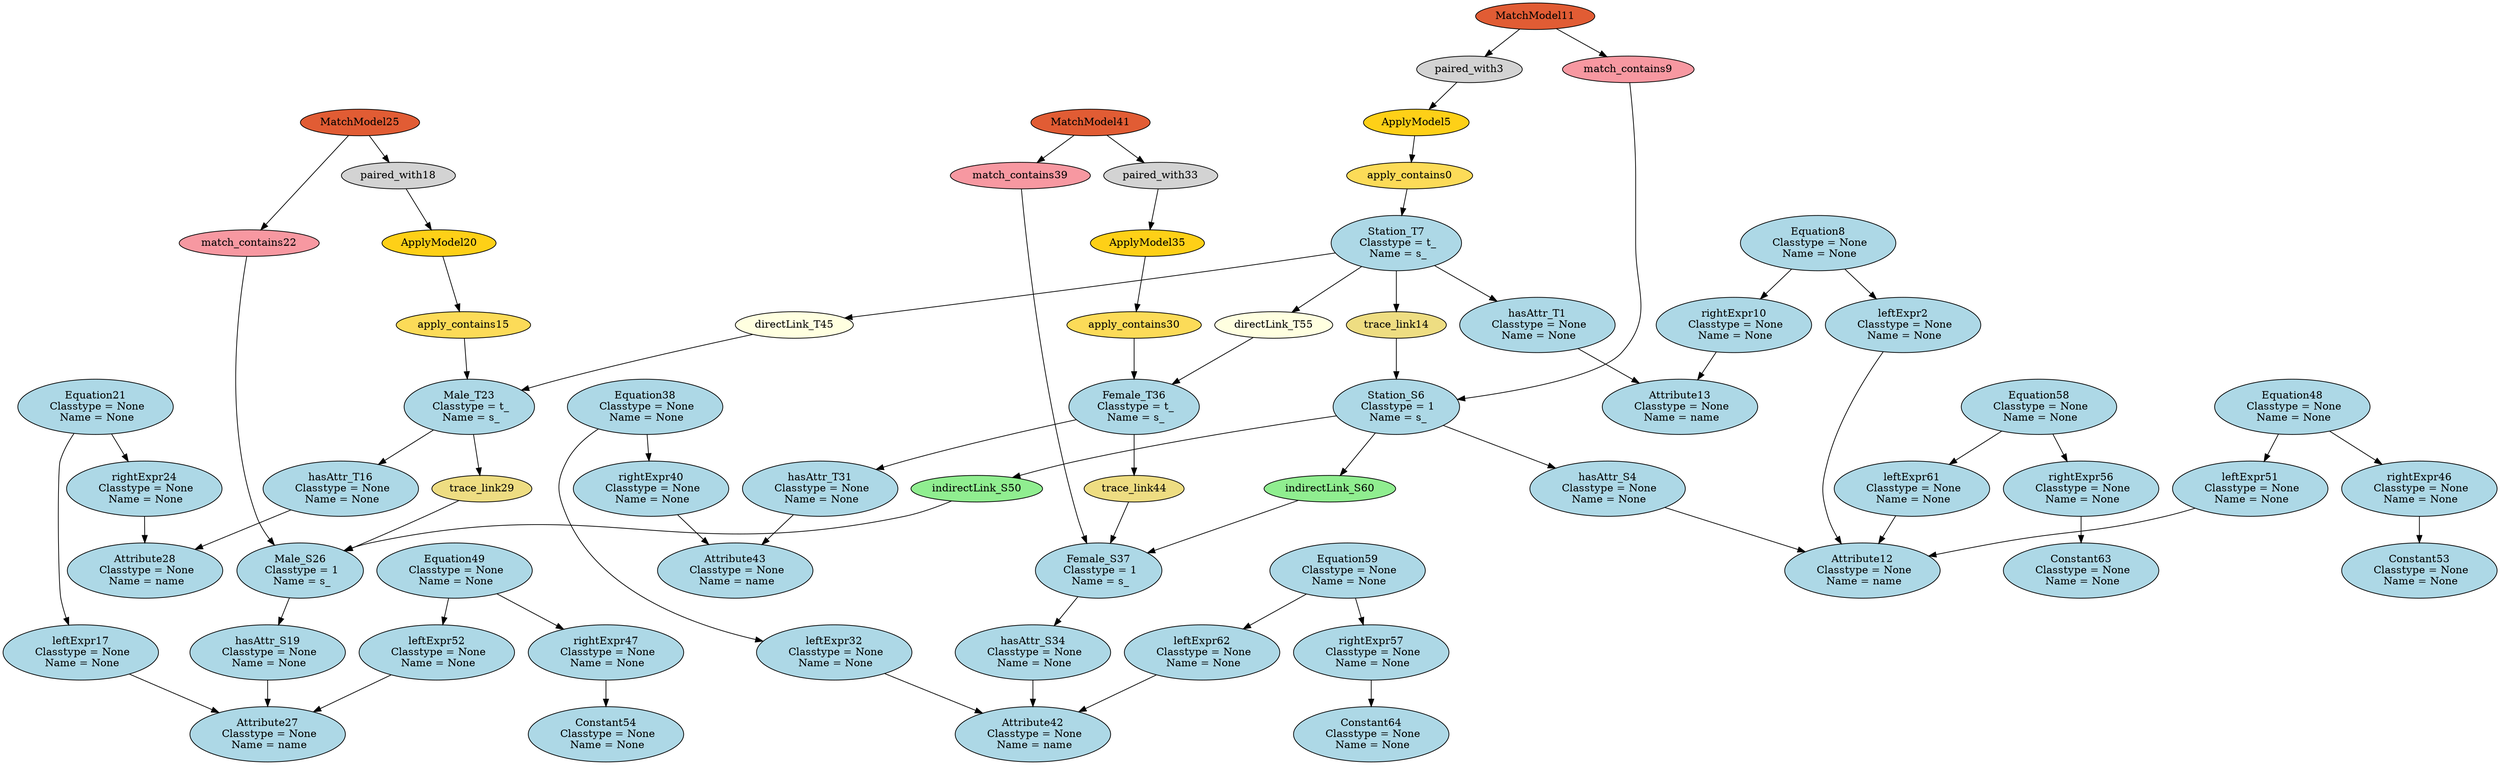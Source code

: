 digraph HEmptyPathCondition_HS2S_HM2M_HF2F_HSM2SM_HSF2SF {
apply_contains0 [style=filled, fillcolor="#FCDB58"];
"hasAttr_T1\n Classtype = None\n Name = None" [style=filled, fillcolor=lightblue];
"leftExpr2\n Classtype = None\n Name = None" [style=filled, fillcolor=lightblue];
paired_with3 [style=filled, fillcolor=lightgray];
"hasAttr_S4\n Classtype = None\n Name = None" [style=filled, fillcolor=lightblue];
ApplyModel5 [style=filled, fillcolor="#FED017"];
"Station_S6\n Classtype = 1\n Name = s_" [style=filled, fillcolor=lightblue];
"Station_T7\n Classtype = t_\n Name = s_" [style=filled, fillcolor=lightblue];
"Equation8\n Classtype = None\n Name = None" [style=filled, fillcolor=lightblue];
match_contains9 [style=filled, fillcolor="#F798A1"];
"rightExpr10\n Classtype = None\n Name = None" [style=filled, fillcolor=lightblue];
MatchModel11 [style=filled, fillcolor="#E15C34"];
"Attribute12\n Classtype = None\n Name = name" [style=filled, fillcolor=lightblue];
"Attribute13\n Classtype = None\n Name = name" [style=filled, fillcolor=lightblue];
trace_link14 [style=filled, fillcolor=lightgoldenrod];
apply_contains15 [style=filled, fillcolor="#FCDB58"];
"hasAttr_T16\n Classtype = None\n Name = None" [style=filled, fillcolor=lightblue];
"leftExpr17\n Classtype = None\n Name = None" [style=filled, fillcolor=lightblue];
paired_with18 [style=filled, fillcolor=lightgray];
"hasAttr_S19\n Classtype = None\n Name = None" [style=filled, fillcolor=lightblue];
ApplyModel20 [style=filled, fillcolor="#FED017"];
"Equation21\n Classtype = None\n Name = None" [style=filled, fillcolor=lightblue];
match_contains22 [style=filled, fillcolor="#F798A1"];
"Male_T23\n Classtype = t_\n Name = s_" [style=filled, fillcolor=lightblue];
"rightExpr24\n Classtype = None\n Name = None" [style=filled, fillcolor=lightblue];
MatchModel25 [style=filled, fillcolor="#E15C34"];
"Male_S26\n Classtype = 1\n Name = s_" [style=filled, fillcolor=lightblue];
"Attribute27\n Classtype = None\n Name = name" [style=filled, fillcolor=lightblue];
"Attribute28\n Classtype = None\n Name = name" [style=filled, fillcolor=lightblue];
trace_link29 [style=filled, fillcolor=lightgoldenrod];
apply_contains30 [style=filled, fillcolor="#FCDB58"];
"hasAttr_T31\n Classtype = None\n Name = None" [style=filled, fillcolor=lightblue];
"leftExpr32\n Classtype = None\n Name = None" [style=filled, fillcolor=lightblue];
paired_with33 [style=filled, fillcolor=lightgray];
"hasAttr_S34\n Classtype = None\n Name = None" [style=filled, fillcolor=lightblue];
ApplyModel35 [style=filled, fillcolor="#FED017"];
"Female_T36\n Classtype = t_\n Name = s_" [style=filled, fillcolor=lightblue];
"Female_S37\n Classtype = 1\n Name = s_" [style=filled, fillcolor=lightblue];
"Equation38\n Classtype = None\n Name = None" [style=filled, fillcolor=lightblue];
match_contains39 [style=filled, fillcolor="#F798A1"];
"rightExpr40\n Classtype = None\n Name = None" [style=filled, fillcolor=lightblue];
MatchModel41 [style=filled, fillcolor="#E15C34"];
"Attribute42\n Classtype = None\n Name = name" [style=filled, fillcolor=lightblue];
"Attribute43\n Classtype = None\n Name = name" [style=filled, fillcolor=lightblue];
trace_link44 [style=filled, fillcolor=lightgoldenrod];
"directLink_T45\n" [style=filled, fillcolor=lightyellow];
"rightExpr46\n Classtype = None\n Name = None" [style=filled, fillcolor=lightblue];
"rightExpr47\n Classtype = None\n Name = None" [style=filled, fillcolor=lightblue];
"Equation48\n Classtype = None\n Name = None" [style=filled, fillcolor=lightblue];
"Equation49\n Classtype = None\n Name = None" [style=filled, fillcolor=lightblue];
indirectLink_S50 [style=filled, fillcolor=lightgreen];
"leftExpr51\n Classtype = None\n Name = None" [style=filled, fillcolor=lightblue];
"leftExpr52\n Classtype = None\n Name = None" [style=filled, fillcolor=lightblue];
"Constant53\n Classtype = None\n Name = None" [style=filled, fillcolor=lightblue];
"Constant54\n Classtype = None\n Name = None" [style=filled, fillcolor=lightblue];
"directLink_T55\n" [style=filled, fillcolor=lightyellow];
"rightExpr56\n Classtype = None\n Name = None" [style=filled, fillcolor=lightblue];
"rightExpr57\n Classtype = None\n Name = None" [style=filled, fillcolor=lightblue];
"Equation58\n Classtype = None\n Name = None" [style=filled, fillcolor=lightblue];
"Equation59\n Classtype = None\n Name = None" [style=filled, fillcolor=lightblue];
indirectLink_S60 [style=filled, fillcolor=lightgreen];
"leftExpr61\n Classtype = None\n Name = None" [style=filled, fillcolor=lightblue];
"leftExpr62\n Classtype = None\n Name = None" [style=filled, fillcolor=lightblue];
"Constant63\n Classtype = None\n Name = None" [style=filled, fillcolor=lightblue];
"Constant64\n Classtype = None\n Name = None" [style=filled, fillcolor=lightblue];
ApplyModel5 -> apply_contains0;
apply_contains0 -> "Station_T7\n Classtype = t_\n Name = s_";
"Station_T7\n Classtype = t_\n Name = s_" -> "hasAttr_T1\n Classtype = None\n Name = None";
"hasAttr_T1\n Classtype = None\n Name = None" -> "Attribute13\n Classtype = None\n Name = name";
"Equation8\n Classtype = None\n Name = None" -> "leftExpr2\n Classtype = None\n Name = None";
"leftExpr2\n Classtype = None\n Name = None" -> "Attribute12\n Classtype = None\n Name = name";
MatchModel11 -> paired_with3;
paired_with3 -> ApplyModel5;
"Station_S6\n Classtype = 1\n Name = s_" -> "hasAttr_S4\n Classtype = None\n Name = None";
"hasAttr_S4\n Classtype = None\n Name = None" -> "Attribute12\n Classtype = None\n Name = name";
match_contains9 -> "Station_S6\n Classtype = 1\n Name = s_";
"Equation8\n Classtype = None\n Name = None" -> "rightExpr10\n Classtype = None\n Name = None";
MatchModel11 -> match_contains9;
"rightExpr10\n Classtype = None\n Name = None" -> "Attribute13\n Classtype = None\n Name = name";
trace_link14 -> "Station_S6\n Classtype = 1\n Name = s_";
"Station_T7\n Classtype = t_\n Name = s_" -> trace_link14;
ApplyModel20 -> apply_contains15;
apply_contains15 -> "Male_T23\n Classtype = t_\n Name = s_";
"Male_T23\n Classtype = t_\n Name = s_" -> "hasAttr_T16\n Classtype = None\n Name = None";
"hasAttr_T16\n Classtype = None\n Name = None" -> "Attribute28\n Classtype = None\n Name = name";
"Equation21\n Classtype = None\n Name = None" -> "leftExpr17\n Classtype = None\n Name = None";
"leftExpr17\n Classtype = None\n Name = None" -> "Attribute27\n Classtype = None\n Name = name";
MatchModel25 -> paired_with18;
paired_with18 -> ApplyModel20;
"Male_S26\n Classtype = 1\n Name = s_" -> "hasAttr_S19\n Classtype = None\n Name = None";
"hasAttr_S19\n Classtype = None\n Name = None" -> "Attribute27\n Classtype = None\n Name = name";
"Equation21\n Classtype = None\n Name = None" -> "rightExpr24\n Classtype = None\n Name = None";
MatchModel25 -> match_contains22;
match_contains22 -> "Male_S26\n Classtype = 1\n Name = s_";
"rightExpr24\n Classtype = None\n Name = None" -> "Attribute28\n Classtype = None\n Name = name";
trace_link29 -> "Male_S26\n Classtype = 1\n Name = s_";
"Male_T23\n Classtype = t_\n Name = s_" -> trace_link29;
ApplyModel35 -> apply_contains30;
apply_contains30 -> "Female_T36\n Classtype = t_\n Name = s_";
"Female_T36\n Classtype = t_\n Name = s_" -> "hasAttr_T31\n Classtype = None\n Name = None";
"hasAttr_T31\n Classtype = None\n Name = None" -> "Attribute43\n Classtype = None\n Name = name";
"Equation38\n Classtype = None\n Name = None" -> "leftExpr32\n Classtype = None\n Name = None";
"leftExpr32\n Classtype = None\n Name = None" -> "Attribute42\n Classtype = None\n Name = name";
MatchModel41 -> paired_with33;
paired_with33 -> ApplyModel35;
"Female_S37\n Classtype = 1\n Name = s_" -> "hasAttr_S34\n Classtype = None\n Name = None";
"hasAttr_S34\n Classtype = None\n Name = None" -> "Attribute42\n Classtype = None\n Name = name";
match_contains39 -> "Female_S37\n Classtype = 1\n Name = s_";
"Equation38\n Classtype = None\n Name = None" -> "rightExpr40\n Classtype = None\n Name = None";
MatchModel41 -> match_contains39;
"rightExpr40\n Classtype = None\n Name = None" -> "Attribute43\n Classtype = None\n Name = name";
trace_link44 -> "Female_S37\n Classtype = 1\n Name = s_";
"Female_T36\n Classtype = t_\n Name = s_" -> trace_link44;
"Station_S6\n Classtype = 1\n Name = s_" -> indirectLink_S50;
indirectLink_S50 -> "Male_S26\n Classtype = 1\n Name = s_";
"Station_T7\n Classtype = t_\n Name = s_" -> "directLink_T45\n";
"directLink_T45\n" -> "Male_T23\n Classtype = t_\n Name = s_";
"Equation48\n Classtype = None\n Name = None" -> "rightExpr46\n Classtype = None\n Name = None";
"Equation48\n Classtype = None\n Name = None" -> "leftExpr51\n Classtype = None\n Name = None";
"rightExpr46\n Classtype = None\n Name = None" -> "Constant53\n Classtype = None\n Name = None";
"Equation49\n Classtype = None\n Name = None" -> "rightExpr47\n Classtype = None\n Name = None";
"Equation49\n Classtype = None\n Name = None" -> "leftExpr52\n Classtype = None\n Name = None";
"rightExpr47\n Classtype = None\n Name = None" -> "Constant54\n Classtype = None\n Name = None";
"leftExpr51\n Classtype = None\n Name = None" -> "Attribute12\n Classtype = None\n Name = name";
"leftExpr52\n Classtype = None\n Name = None" -> "Attribute27\n Classtype = None\n Name = name";
"Station_S6\n Classtype = 1\n Name = s_" -> indirectLink_S60;
indirectLink_S60 -> "Female_S37\n Classtype = 1\n Name = s_";
"Equation58\n Classtype = None\n Name = None" -> "rightExpr56\n Classtype = None\n Name = None";
"Equation58\n Classtype = None\n Name = None" -> "leftExpr61\n Classtype = None\n Name = None";
"rightExpr56\n Classtype = None\n Name = None" -> "Constant63\n Classtype = None\n Name = None";
"Equation59\n Classtype = None\n Name = None" -> "rightExpr57\n Classtype = None\n Name = None";
"Equation59\n Classtype = None\n Name = None" -> "leftExpr62\n Classtype = None\n Name = None";
"rightExpr57\n Classtype = None\n Name = None" -> "Constant64\n Classtype = None\n Name = None";
"leftExpr61\n Classtype = None\n Name = None" -> "Attribute12\n Classtype = None\n Name = name";
"leftExpr62\n Classtype = None\n Name = None" -> "Attribute42\n Classtype = None\n Name = name";
"Station_T7\n Classtype = t_\n Name = s_" -> "directLink_T55\n";
"directLink_T55\n" -> "Female_T36\n Classtype = t_\n Name = s_";
}
